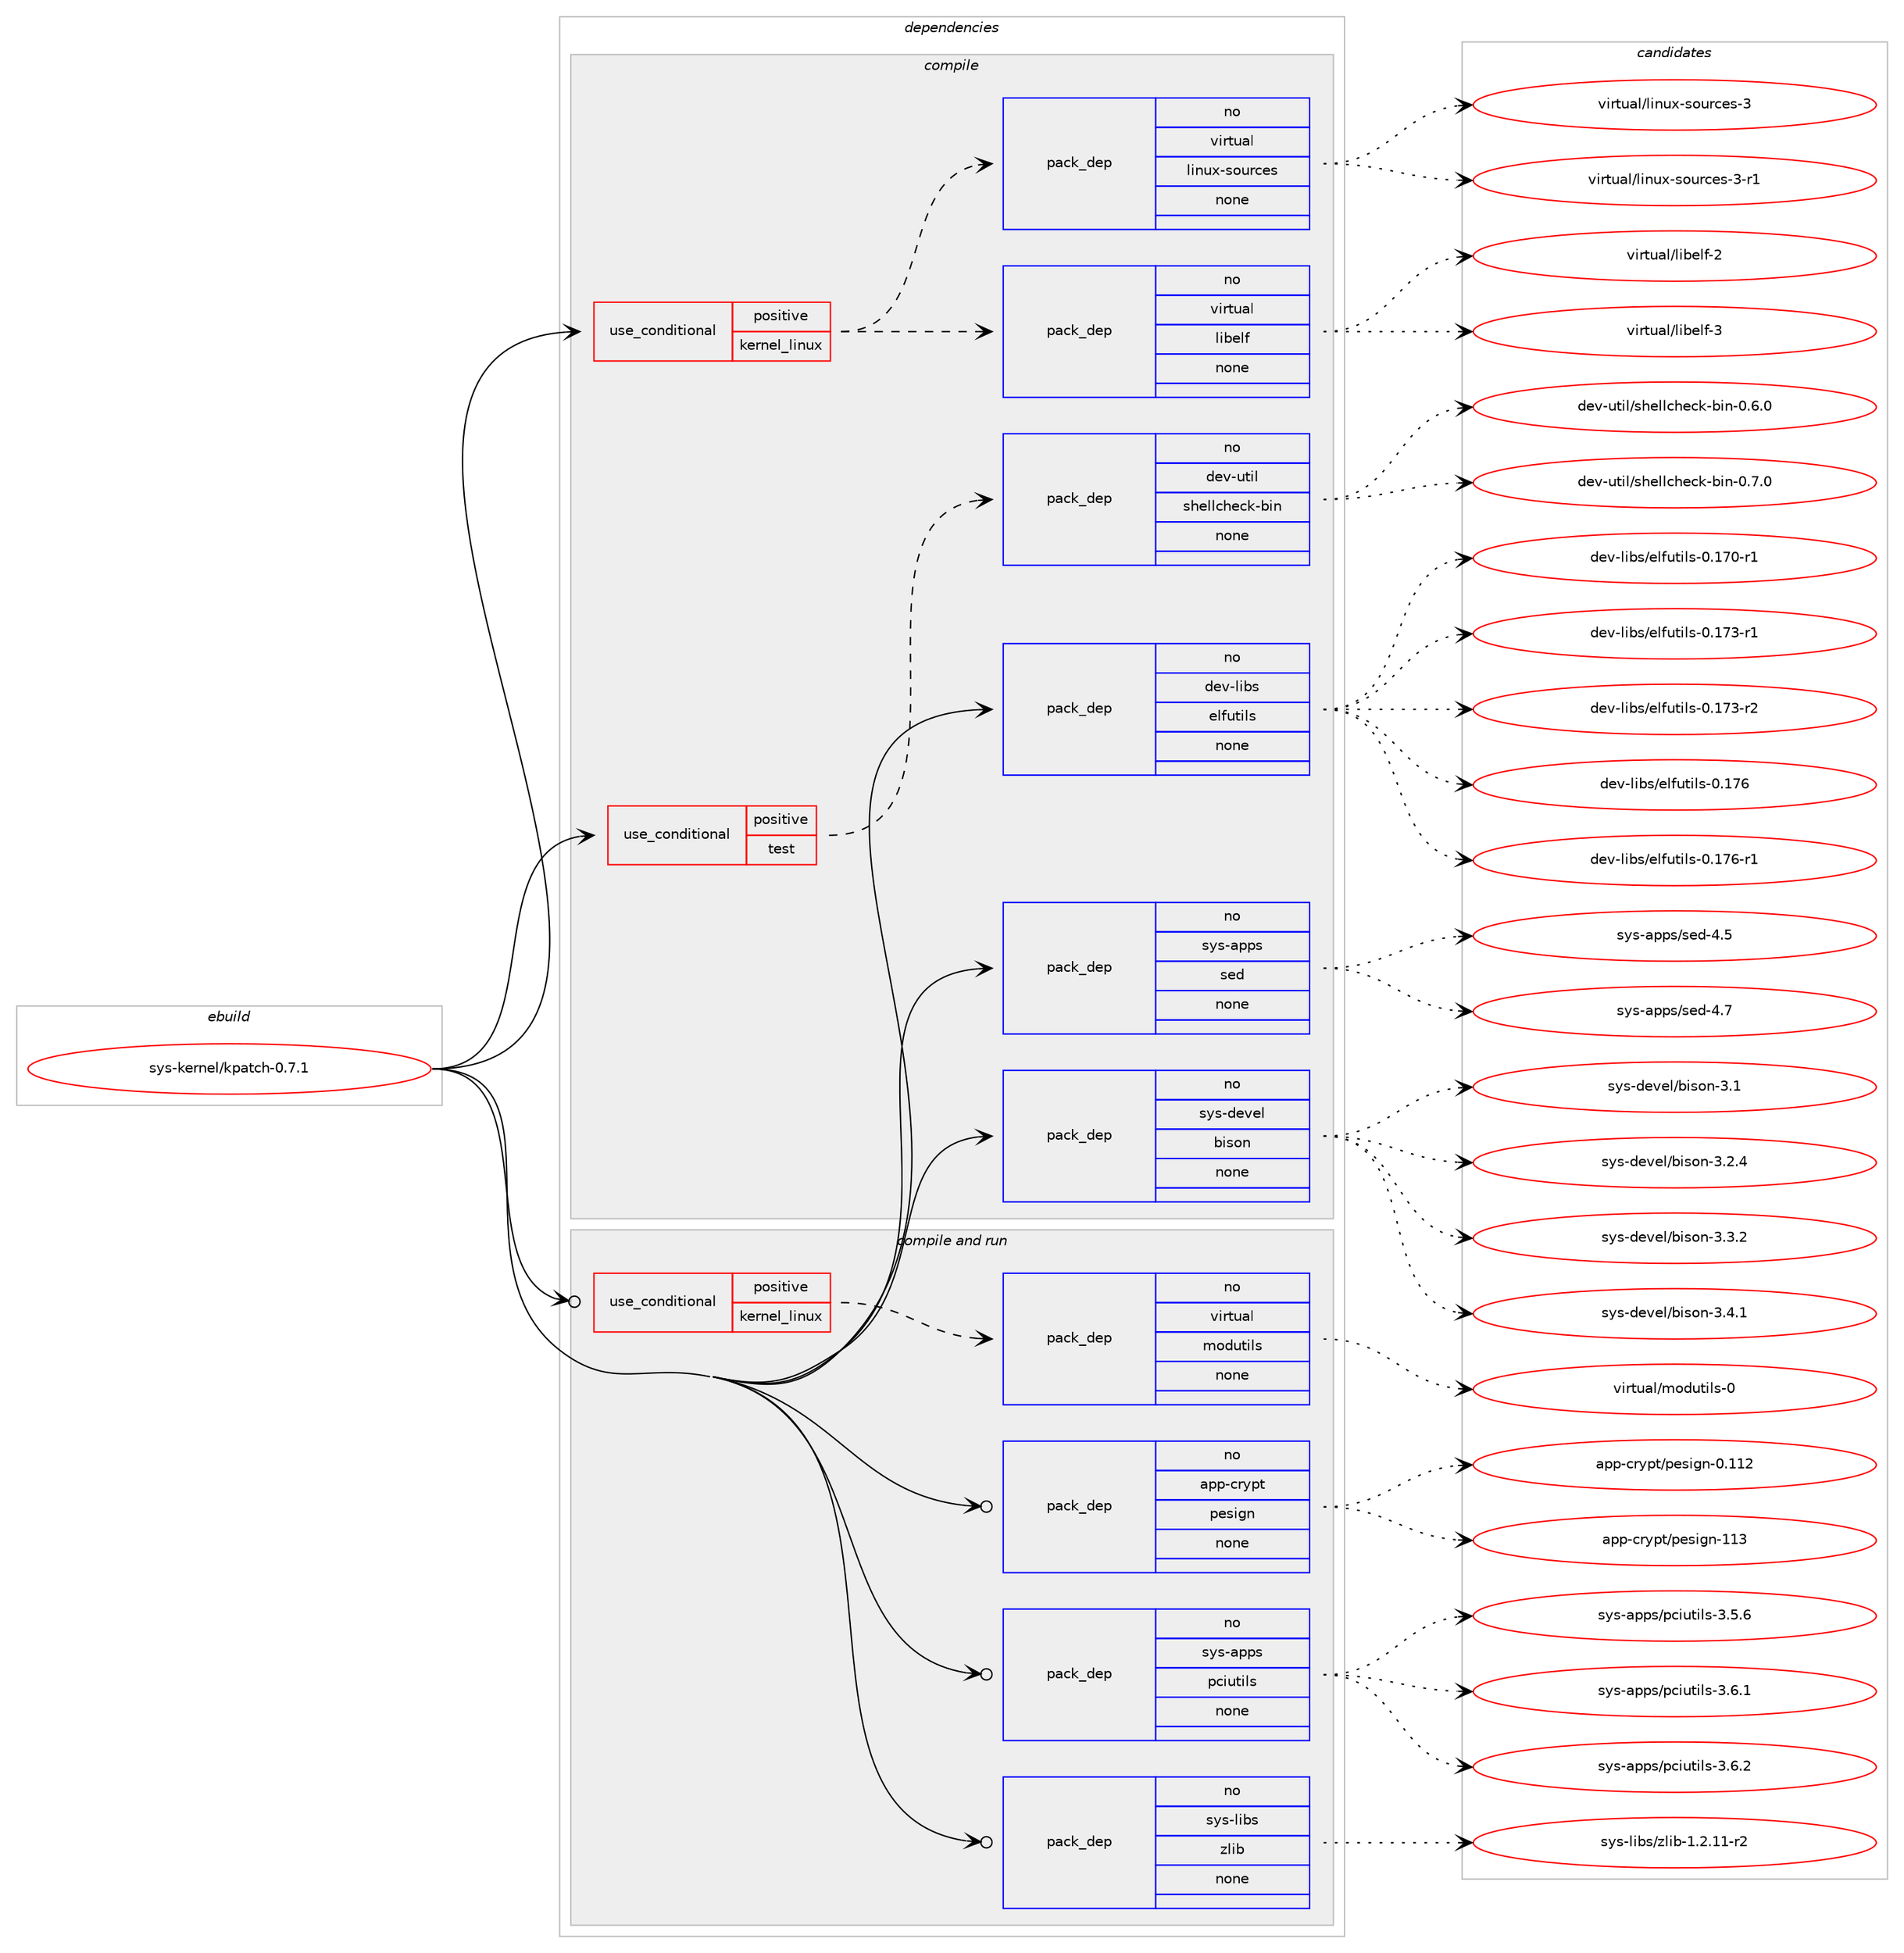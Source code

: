 digraph prolog {

# *************
# Graph options
# *************

newrank=true;
concentrate=true;
compound=true;
graph [rankdir=LR,fontname=Helvetica,fontsize=10,ranksep=1.5];#, ranksep=2.5, nodesep=0.2];
edge  [arrowhead=vee];
node  [fontname=Helvetica,fontsize=10];

# **********
# The ebuild
# **********

subgraph cluster_leftcol {
color=gray;
rank=same;
label=<<i>ebuild</i>>;
id [label="sys-kernel/kpatch-0.7.1", color=red, width=4, href="../sys-kernel/kpatch-0.7.1.svg"];
}

# ****************
# The dependencies
# ****************

subgraph cluster_midcol {
color=gray;
label=<<i>dependencies</i>>;
subgraph cluster_compile {
fillcolor="#eeeeee";
style=filled;
label=<<i>compile</i>>;
subgraph cond418 {
dependency1728 [label=<<TABLE BORDER="0" CELLBORDER="1" CELLSPACING="0" CELLPADDING="4"><TR><TD ROWSPAN="3" CELLPADDING="10">use_conditional</TD></TR><TR><TD>positive</TD></TR><TR><TD>kernel_linux</TD></TR></TABLE>>, shape=none, color=red];
subgraph pack1288 {
dependency1729 [label=<<TABLE BORDER="0" CELLBORDER="1" CELLSPACING="0" CELLPADDING="4" WIDTH="220"><TR><TD ROWSPAN="6" CELLPADDING="30">pack_dep</TD></TR><TR><TD WIDTH="110">no</TD></TR><TR><TD>virtual</TD></TR><TR><TD>linux-sources</TD></TR><TR><TD>none</TD></TR><TR><TD></TD></TR></TABLE>>, shape=none, color=blue];
}
dependency1728:e -> dependency1729:w [weight=20,style="dashed",arrowhead="vee"];
subgraph pack1289 {
dependency1730 [label=<<TABLE BORDER="0" CELLBORDER="1" CELLSPACING="0" CELLPADDING="4" WIDTH="220"><TR><TD ROWSPAN="6" CELLPADDING="30">pack_dep</TD></TR><TR><TD WIDTH="110">no</TD></TR><TR><TD>virtual</TD></TR><TR><TD>libelf</TD></TR><TR><TD>none</TD></TR><TR><TD></TD></TR></TABLE>>, shape=none, color=blue];
}
dependency1728:e -> dependency1730:w [weight=20,style="dashed",arrowhead="vee"];
}
id:e -> dependency1728:w [weight=20,style="solid",arrowhead="vee"];
subgraph cond419 {
dependency1731 [label=<<TABLE BORDER="0" CELLBORDER="1" CELLSPACING="0" CELLPADDING="4"><TR><TD ROWSPAN="3" CELLPADDING="10">use_conditional</TD></TR><TR><TD>positive</TD></TR><TR><TD>test</TD></TR></TABLE>>, shape=none, color=red];
subgraph pack1290 {
dependency1732 [label=<<TABLE BORDER="0" CELLBORDER="1" CELLSPACING="0" CELLPADDING="4" WIDTH="220"><TR><TD ROWSPAN="6" CELLPADDING="30">pack_dep</TD></TR><TR><TD WIDTH="110">no</TD></TR><TR><TD>dev-util</TD></TR><TR><TD>shellcheck-bin</TD></TR><TR><TD>none</TD></TR><TR><TD></TD></TR></TABLE>>, shape=none, color=blue];
}
dependency1731:e -> dependency1732:w [weight=20,style="dashed",arrowhead="vee"];
}
id:e -> dependency1731:w [weight=20,style="solid",arrowhead="vee"];
subgraph pack1291 {
dependency1733 [label=<<TABLE BORDER="0" CELLBORDER="1" CELLSPACING="0" CELLPADDING="4" WIDTH="220"><TR><TD ROWSPAN="6" CELLPADDING="30">pack_dep</TD></TR><TR><TD WIDTH="110">no</TD></TR><TR><TD>dev-libs</TD></TR><TR><TD>elfutils</TD></TR><TR><TD>none</TD></TR><TR><TD></TD></TR></TABLE>>, shape=none, color=blue];
}
id:e -> dependency1733:w [weight=20,style="solid",arrowhead="vee"];
subgraph pack1292 {
dependency1734 [label=<<TABLE BORDER="0" CELLBORDER="1" CELLSPACING="0" CELLPADDING="4" WIDTH="220"><TR><TD ROWSPAN="6" CELLPADDING="30">pack_dep</TD></TR><TR><TD WIDTH="110">no</TD></TR><TR><TD>sys-apps</TD></TR><TR><TD>sed</TD></TR><TR><TD>none</TD></TR><TR><TD></TD></TR></TABLE>>, shape=none, color=blue];
}
id:e -> dependency1734:w [weight=20,style="solid",arrowhead="vee"];
subgraph pack1293 {
dependency1735 [label=<<TABLE BORDER="0" CELLBORDER="1" CELLSPACING="0" CELLPADDING="4" WIDTH="220"><TR><TD ROWSPAN="6" CELLPADDING="30">pack_dep</TD></TR><TR><TD WIDTH="110">no</TD></TR><TR><TD>sys-devel</TD></TR><TR><TD>bison</TD></TR><TR><TD>none</TD></TR><TR><TD></TD></TR></TABLE>>, shape=none, color=blue];
}
id:e -> dependency1735:w [weight=20,style="solid",arrowhead="vee"];
}
subgraph cluster_compileandrun {
fillcolor="#eeeeee";
style=filled;
label=<<i>compile and run</i>>;
subgraph cond420 {
dependency1736 [label=<<TABLE BORDER="0" CELLBORDER="1" CELLSPACING="0" CELLPADDING="4"><TR><TD ROWSPAN="3" CELLPADDING="10">use_conditional</TD></TR><TR><TD>positive</TD></TR><TR><TD>kernel_linux</TD></TR></TABLE>>, shape=none, color=red];
subgraph pack1294 {
dependency1737 [label=<<TABLE BORDER="0" CELLBORDER="1" CELLSPACING="0" CELLPADDING="4" WIDTH="220"><TR><TD ROWSPAN="6" CELLPADDING="30">pack_dep</TD></TR><TR><TD WIDTH="110">no</TD></TR><TR><TD>virtual</TD></TR><TR><TD>modutils</TD></TR><TR><TD>none</TD></TR><TR><TD></TD></TR></TABLE>>, shape=none, color=blue];
}
dependency1736:e -> dependency1737:w [weight=20,style="dashed",arrowhead="vee"];
}
id:e -> dependency1736:w [weight=20,style="solid",arrowhead="odotvee"];
subgraph pack1295 {
dependency1738 [label=<<TABLE BORDER="0" CELLBORDER="1" CELLSPACING="0" CELLPADDING="4" WIDTH="220"><TR><TD ROWSPAN="6" CELLPADDING="30">pack_dep</TD></TR><TR><TD WIDTH="110">no</TD></TR><TR><TD>app-crypt</TD></TR><TR><TD>pesign</TD></TR><TR><TD>none</TD></TR><TR><TD></TD></TR></TABLE>>, shape=none, color=blue];
}
id:e -> dependency1738:w [weight=20,style="solid",arrowhead="odotvee"];
subgraph pack1296 {
dependency1739 [label=<<TABLE BORDER="0" CELLBORDER="1" CELLSPACING="0" CELLPADDING="4" WIDTH="220"><TR><TD ROWSPAN="6" CELLPADDING="30">pack_dep</TD></TR><TR><TD WIDTH="110">no</TD></TR><TR><TD>sys-apps</TD></TR><TR><TD>pciutils</TD></TR><TR><TD>none</TD></TR><TR><TD></TD></TR></TABLE>>, shape=none, color=blue];
}
id:e -> dependency1739:w [weight=20,style="solid",arrowhead="odotvee"];
subgraph pack1297 {
dependency1740 [label=<<TABLE BORDER="0" CELLBORDER="1" CELLSPACING="0" CELLPADDING="4" WIDTH="220"><TR><TD ROWSPAN="6" CELLPADDING="30">pack_dep</TD></TR><TR><TD WIDTH="110">no</TD></TR><TR><TD>sys-libs</TD></TR><TR><TD>zlib</TD></TR><TR><TD>none</TD></TR><TR><TD></TD></TR></TABLE>>, shape=none, color=blue];
}
id:e -> dependency1740:w [weight=20,style="solid",arrowhead="odotvee"];
}
subgraph cluster_run {
fillcolor="#eeeeee";
style=filled;
label=<<i>run</i>>;
}
}

# **************
# The candidates
# **************

subgraph cluster_choices {
rank=same;
color=gray;
label=<<i>candidates</i>>;

subgraph choice1288 {
color=black;
nodesep=1;
choice118105114116117971084710810511011712045115111117114991011154551 [label="virtual/linux-sources-3", color=red, width=4,href="../virtual/linux-sources-3.svg"];
choice1181051141161179710847108105110117120451151111171149910111545514511449 [label="virtual/linux-sources-3-r1", color=red, width=4,href="../virtual/linux-sources-3-r1.svg"];
dependency1729:e -> choice118105114116117971084710810511011712045115111117114991011154551:w [style=dotted,weight="100"];
dependency1729:e -> choice1181051141161179710847108105110117120451151111171149910111545514511449:w [style=dotted,weight="100"];
}
subgraph choice1289 {
color=black;
nodesep=1;
choice1181051141161179710847108105981011081024550 [label="virtual/libelf-2", color=red, width=4,href="../virtual/libelf-2.svg"];
choice1181051141161179710847108105981011081024551 [label="virtual/libelf-3", color=red, width=4,href="../virtual/libelf-3.svg"];
dependency1730:e -> choice1181051141161179710847108105981011081024550:w [style=dotted,weight="100"];
dependency1730:e -> choice1181051141161179710847108105981011081024551:w [style=dotted,weight="100"];
}
subgraph choice1290 {
color=black;
nodesep=1;
choice100101118451171161051084711510410110810899104101991074598105110454846544648 [label="dev-util/shellcheck-bin-0.6.0", color=red, width=4,href="../dev-util/shellcheck-bin-0.6.0.svg"];
choice100101118451171161051084711510410110810899104101991074598105110454846554648 [label="dev-util/shellcheck-bin-0.7.0", color=red, width=4,href="../dev-util/shellcheck-bin-0.7.0.svg"];
dependency1732:e -> choice100101118451171161051084711510410110810899104101991074598105110454846544648:w [style=dotted,weight="100"];
dependency1732:e -> choice100101118451171161051084711510410110810899104101991074598105110454846554648:w [style=dotted,weight="100"];
}
subgraph choice1291 {
color=black;
nodesep=1;
choice1001011184510810598115471011081021171161051081154548464955484511449 [label="dev-libs/elfutils-0.170-r1", color=red, width=4,href="../dev-libs/elfutils-0.170-r1.svg"];
choice1001011184510810598115471011081021171161051081154548464955514511449 [label="dev-libs/elfutils-0.173-r1", color=red, width=4,href="../dev-libs/elfutils-0.173-r1.svg"];
choice1001011184510810598115471011081021171161051081154548464955514511450 [label="dev-libs/elfutils-0.173-r2", color=red, width=4,href="../dev-libs/elfutils-0.173-r2.svg"];
choice100101118451081059811547101108102117116105108115454846495554 [label="dev-libs/elfutils-0.176", color=red, width=4,href="../dev-libs/elfutils-0.176.svg"];
choice1001011184510810598115471011081021171161051081154548464955544511449 [label="dev-libs/elfutils-0.176-r1", color=red, width=4,href="../dev-libs/elfutils-0.176-r1.svg"];
dependency1733:e -> choice1001011184510810598115471011081021171161051081154548464955484511449:w [style=dotted,weight="100"];
dependency1733:e -> choice1001011184510810598115471011081021171161051081154548464955514511449:w [style=dotted,weight="100"];
dependency1733:e -> choice1001011184510810598115471011081021171161051081154548464955514511450:w [style=dotted,weight="100"];
dependency1733:e -> choice100101118451081059811547101108102117116105108115454846495554:w [style=dotted,weight="100"];
dependency1733:e -> choice1001011184510810598115471011081021171161051081154548464955544511449:w [style=dotted,weight="100"];
}
subgraph choice1292 {
color=black;
nodesep=1;
choice11512111545971121121154711510110045524653 [label="sys-apps/sed-4.5", color=red, width=4,href="../sys-apps/sed-4.5.svg"];
choice11512111545971121121154711510110045524655 [label="sys-apps/sed-4.7", color=red, width=4,href="../sys-apps/sed-4.7.svg"];
dependency1734:e -> choice11512111545971121121154711510110045524653:w [style=dotted,weight="100"];
dependency1734:e -> choice11512111545971121121154711510110045524655:w [style=dotted,weight="100"];
}
subgraph choice1293 {
color=black;
nodesep=1;
choice11512111545100101118101108479810511511111045514649 [label="sys-devel/bison-3.1", color=red, width=4,href="../sys-devel/bison-3.1.svg"];
choice115121115451001011181011084798105115111110455146504652 [label="sys-devel/bison-3.2.4", color=red, width=4,href="../sys-devel/bison-3.2.4.svg"];
choice115121115451001011181011084798105115111110455146514650 [label="sys-devel/bison-3.3.2", color=red, width=4,href="../sys-devel/bison-3.3.2.svg"];
choice115121115451001011181011084798105115111110455146524649 [label="sys-devel/bison-3.4.1", color=red, width=4,href="../sys-devel/bison-3.4.1.svg"];
dependency1735:e -> choice11512111545100101118101108479810511511111045514649:w [style=dotted,weight="100"];
dependency1735:e -> choice115121115451001011181011084798105115111110455146504652:w [style=dotted,weight="100"];
dependency1735:e -> choice115121115451001011181011084798105115111110455146514650:w [style=dotted,weight="100"];
dependency1735:e -> choice115121115451001011181011084798105115111110455146524649:w [style=dotted,weight="100"];
}
subgraph choice1294 {
color=black;
nodesep=1;
choice11810511411611797108471091111001171161051081154548 [label="virtual/modutils-0", color=red, width=4,href="../virtual/modutils-0.svg"];
dependency1737:e -> choice11810511411611797108471091111001171161051081154548:w [style=dotted,weight="100"];
}
subgraph choice1295 {
color=black;
nodesep=1;
choice97112112459911412111211647112101115105103110454846494950 [label="app-crypt/pesign-0.112", color=red, width=4,href="../app-crypt/pesign-0.112.svg"];
choice9711211245991141211121164711210111510510311045494951 [label="app-crypt/pesign-113", color=red, width=4,href="../app-crypt/pesign-113.svg"];
dependency1738:e -> choice97112112459911412111211647112101115105103110454846494950:w [style=dotted,weight="100"];
dependency1738:e -> choice9711211245991141211121164711210111510510311045494951:w [style=dotted,weight="100"];
}
subgraph choice1296 {
color=black;
nodesep=1;
choice11512111545971121121154711299105117116105108115455146534654 [label="sys-apps/pciutils-3.5.6", color=red, width=4,href="../sys-apps/pciutils-3.5.6.svg"];
choice11512111545971121121154711299105117116105108115455146544649 [label="sys-apps/pciutils-3.6.1", color=red, width=4,href="../sys-apps/pciutils-3.6.1.svg"];
choice11512111545971121121154711299105117116105108115455146544650 [label="sys-apps/pciutils-3.6.2", color=red, width=4,href="../sys-apps/pciutils-3.6.2.svg"];
dependency1739:e -> choice11512111545971121121154711299105117116105108115455146534654:w [style=dotted,weight="100"];
dependency1739:e -> choice11512111545971121121154711299105117116105108115455146544649:w [style=dotted,weight="100"];
dependency1739:e -> choice11512111545971121121154711299105117116105108115455146544650:w [style=dotted,weight="100"];
}
subgraph choice1297 {
color=black;
nodesep=1;
choice11512111545108105981154712210810598454946504649494511450 [label="sys-libs/zlib-1.2.11-r2", color=red, width=4,href="../sys-libs/zlib-1.2.11-r2.svg"];
dependency1740:e -> choice11512111545108105981154712210810598454946504649494511450:w [style=dotted,weight="100"];
}
}

}
